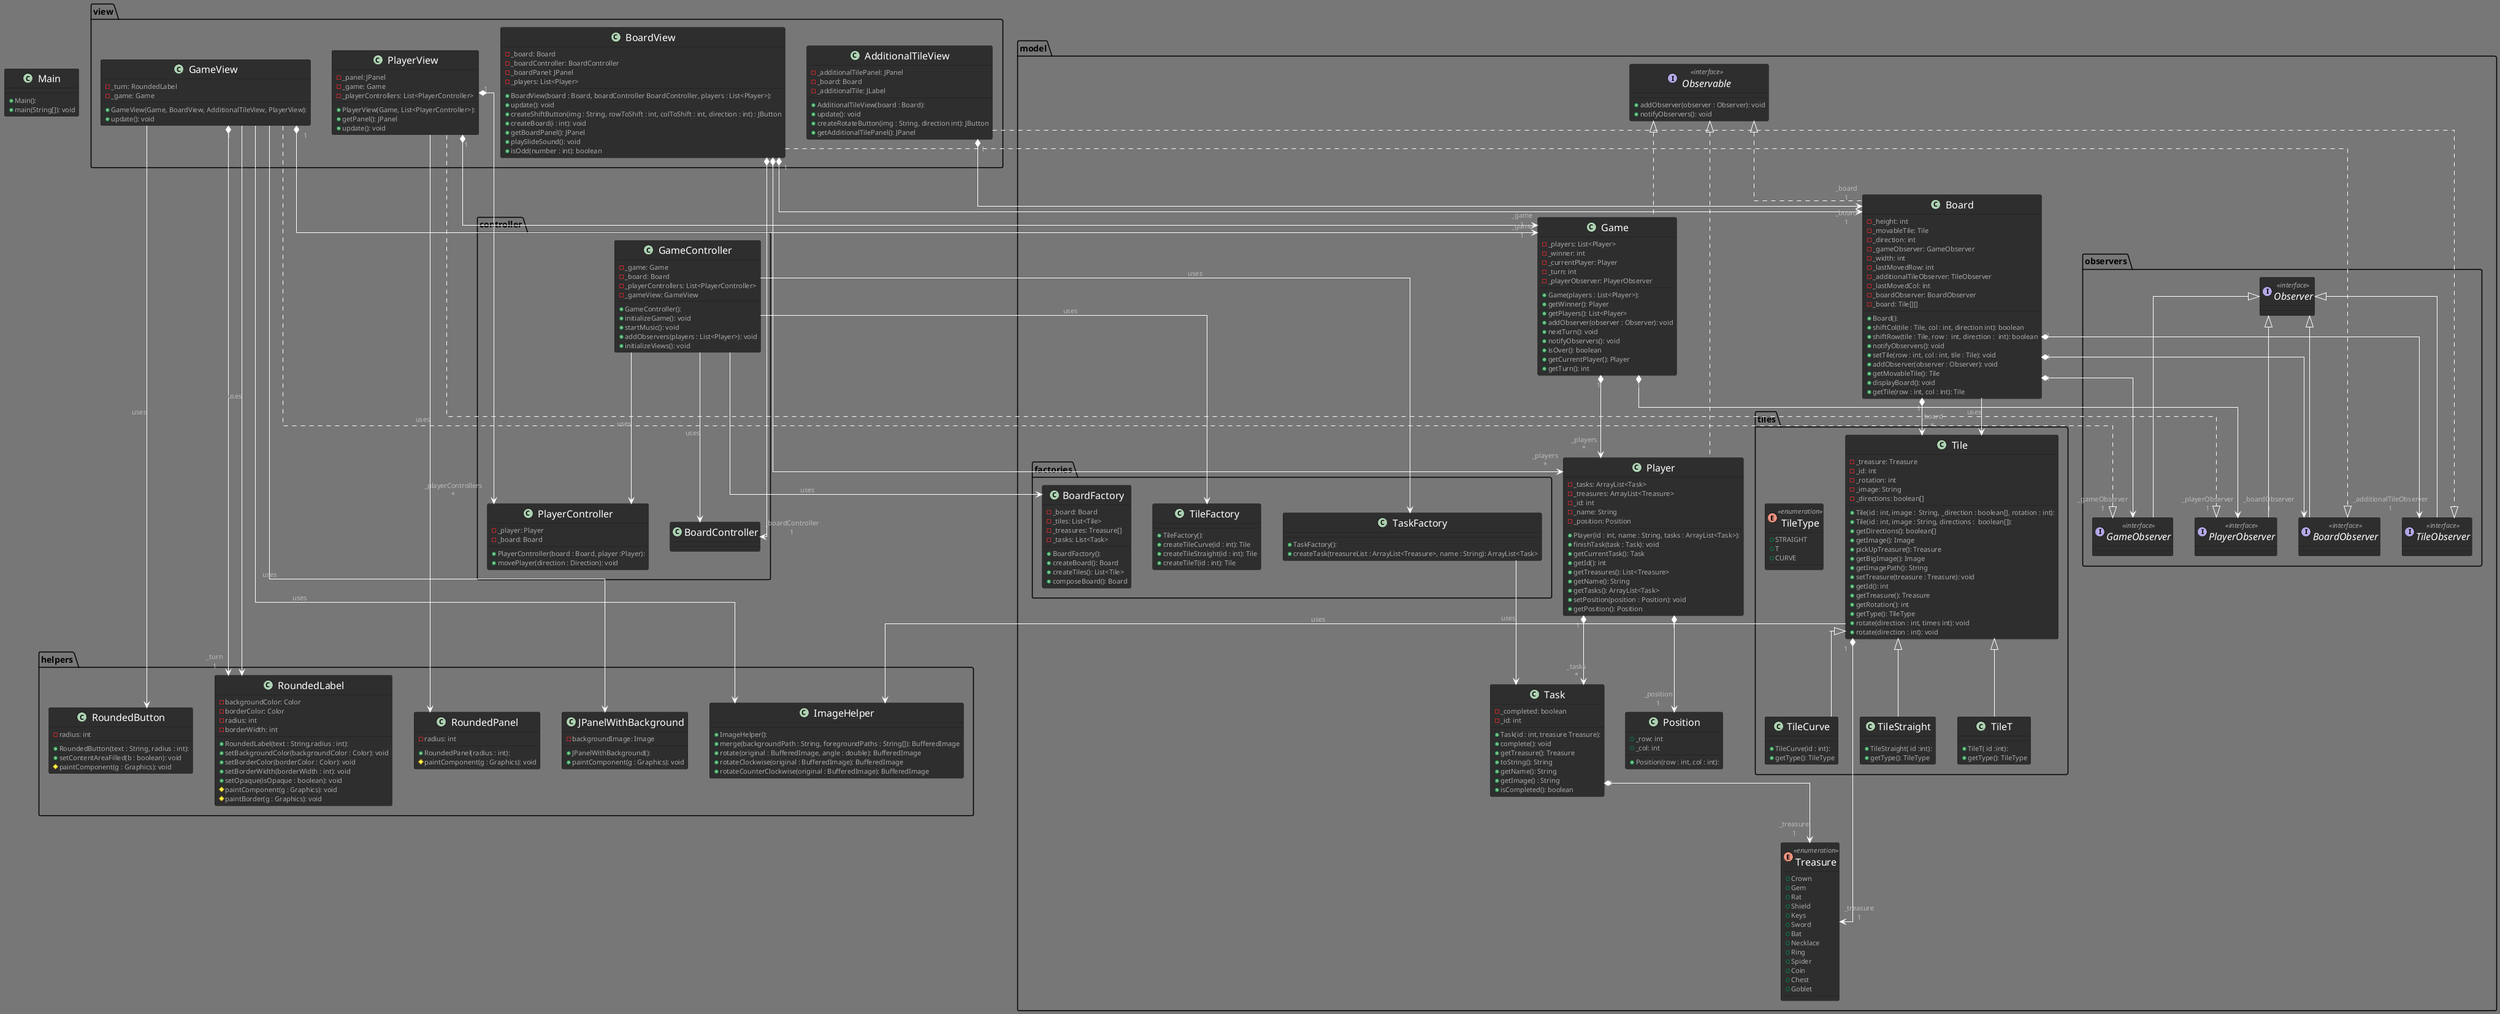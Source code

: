 @startuml
!theme reddress-darkred
skinparam linetype ortho
skinparam class {
    FontColor White
    FontSize 16
}
package helpers {
  class ImageHelper {
    + ImageHelper():
    + merge(backgroundPath : String, foregroundPaths : String[]): BufferedImage
    + rotate(original : BufferedImage, angle : double): BufferedImage
    + rotateClockwise(original : BufferedImage): BufferedImage
    + rotateCounterClockwise(original : BufferedImage): BufferedImage
  }
  class JPanelWithBackground {
    + JPanelWithBackground():
    - backgroundImage: Image
    + paintComponent(g : Graphics): void
  }
  class RoundedButton {
    + RoundedButton(text : String, radius : int):
    - radius: int
    + setContentAreaFilled(b : boolean): void
    # paintComponent(g : Graphics): void
  }
  class RoundedLabel {
    + RoundedLabel(text : String,radius : int):
    - backgroundColor: Color
    - borderColor: Color
    - radius: int
    - borderWidth: int
    + setBackgroundColor(backgroundColor : Color): void
    + setBorderColor(borderColor : Color): void
    + setBorderWidth(borderWidth : int): void
    + setOpaque(isOpaque : boolean): void
    # paintComponent(g : Graphics): void
    # paintBorder(g : Graphics): void
  }
  class RoundedPanel {
    + RoundedPanel(radius : int):
    - radius: int
    # paintComponent(g : Graphics): void
  }
}

package view {
  class AdditionalTileView
  {
    + AdditionalTileView(board : Board):
    - _additionalTilePanel: JPanel
    - _board: Board
    - _additionalTile: JLabel
    + update(): void
    + createRotateButton(img : String, direction int): JButton
    + getAdditionalTilePanel(): JPanel
  }
  class BoardView {
    + BoardView(board : Board, boardController BoardController, players : List<Player>):
    - _board: Board
    - _boardController: BoardController
    - _boardPanel: JPanel
    - _players: List<Player>
    + update(): void
    + createShiftButton(img : String, rowToShift : int, colToShift : int, direction : int) : JButton
    + createBoard(i : int): void
    + getBoardPanel(): JPanel
    + playSlideSound(): void
    + isOdd(number : int): boolean
  }
  class GameView {
    + GameView(Game, BoardView, AdditionalTileView, PlayerView):
    - _turn: RoundedLabel
    - _game: Game
    + update(): void
  }
  class PlayerView {
    + PlayerView(Game, List<PlayerController>):
    - _panel: JPanel
    - _game: Game
    - _playerControllers: List<PlayerController>
    + getPanel(): JPanel
    + update(): void
  }

}

package model {
   package observers
   {
        interface BoardObserver << interface >> extends Observer
        interface GameObserver << interface >> extends Observer
        interface PlayerObserver << interface >> extends Observer
        interface TileObserver << interface >> extends Observer
        interface Observer << interface >>
  }
  package factories {
      class TaskFactory {
        + TaskFactory():
        + createTask(treasureList : ArrayList<Treasure>, name : String): ArrayList<Task>
      }
      class TileFactory {
        + TileFactory():
        + createTileCurve(id : int): Tile
        + createTileStraight(id : int): Tile
        + createTileT(id : int): Tile
      }
      class BoardFactory {
        + BoardFactory():
        - _board: Board
        - _tiles: List<Tile>
        - _treasures: Treasure[]
        - _tasks: List<Task>
        + createBoard(): Board
        + createTiles(): List<Tile>
        + composeBoard(): Board
      }
  }
  class Board implements Observable {
    + Board():
    - _height: int
    - _movableTile: Tile
    - _direction: int
    - _gameObserver: GameObserver
    - _width: int
    - _lastMovedRow: int
    - _additionalTileObserver: TileObserver
    - _lastMovedCol: int
    - _boardObserver: BoardObserver
    - _board: Tile[][]
    + shiftCol(tile : Tile, col : int, direction int): boolean
    + shiftRow(tile : Tile, row :  int, direction :  int): boolean
    + notifyObservers(): void
    + setTile(row : int, col : int, tile : Tile): void
    + addObserver(observer : Observer): void
    + getMovableTile(): Tile
    + displayBoard(): void
    + getTile(row : int, col : int): Tile
  }
  class Game implements Observable {
    + Game(players : List<Player>):
    - _players: List<Player>
    - _winner: int
    - _currentPlayer: Player
    - _turn: int
    - _playerObserver: PlayerObserver
    + getWinner(): Player
    + getPlayers(): List<Player>
    + addObserver(observer : Observer): void
    + nextTurn(): void
    + notifyObservers(): void
    + isOver(): boolean
    + getCurrentPlayer(): Player
    + getTurn(): int
  }
  class Player implements Observable {
    + Player(id : int, name : String, tasks : ArrayList<Task>):
    - _tasks: ArrayList<Task>
    - _treasures: ArrayList<Treasure>
    - _id: int
    - _name: String
    - _position: Position
    + finishTask(task : Task): void
    + getCurrentTask(): Task
    + getId(): int
    + getTreasures(): List<Treasure>
    + getName(): String
    + getTasks(): ArrayList<Task>
    + setPosition(position : Position): void
    + getPosition(): Position
  }
  class Task {
    + Task(id : int, treasure Treasure):
    - _completed: boolean
    - _id: int
    + complete(): void
    + getTreasure(): Treasure
    + toString(): String
    + getName(): String
    + getImage() : String
    + isCompleted(): boolean
  }
  package tiles {
    class Tile {
      + Tile(id : int, image :  String, _direction : boolean[], rotation : int):
      + Tile(id : int, image : String, directions :  boolean[]):
      - _treasure: Treasure
      - _id: int
      - _rotation: int
      - _image: String
      - _directions: boolean[]
      + getDirections(): boolean[]
      + getImage(): Image
      + pickUpTreasure(): Treasure
      + getBigImage(): Image
      + getImagePath(): String
      + setTreasure(treasure : Treasure): void
      + getId(): int
      + getTreasure(): Treasure
      + getRotation(): int
      + getType(): TileType
      + rotate(direction : int, times int): void
      + rotate(direction : int): void

    }
    class TileCurve extends Tile {
      + TileCurve(id : int):
      + getType(): TileType
    }
    class TileStraight extends Tile {
      + TileStraight( id :int):
      + getType(): TileType
    }
    class TileT extends Tile {
      + TileT( id :int):
      + getType(): TileType
    }
    enum TileType << enumeration >> {
      + STRAIGHT
      + T
      + CURVE
    }
  }

  class Position
  {
    + Position(row : int, col : int):
    + _row: int
    + _col: int
  }

  enum Treasure << enumeration >> {
    + Crown
    + Gem
    + Rat
    + Shield
    + Keys
    + Sword
    + Bat
    + Necklace
    + Ring
    + Spider
    + Coin
    + Chest
    + Goblet
  }
  interface Observable << interface >> {
    + addObserver(observer : Observer): void
    + notifyObservers(): void
  }
}

package controller {
    class BoardController
    {
    }
    class GameController
    {
      + GameController():
      - _game: Game
      - _board: Board
      - _playerControllers: List<PlayerController>
      - _gameView: GameView
      + initializeGame(): void
      + startMusic(): void
      + addObservers(players : List<Player>): void
      + initializeViews(): void
    }
    class PlayerController {
      + PlayerController(board : Board, player :Player):
      - _player: Player
      - _board: Board
      + movePlayer(direction : Direction): void
    }

}

class Main {
  + Main():
  + main(String[]): void
}

BoardView            "1" *-->                     "_board\n1" Board
BoardView            "1" *-->                     "_boardController\n1" BoardController
BoardView            "1" *-->                     "_players\n*" Player
BoardView               ..^                     model.observers.BoardObserver


AdditionalTileView   "1" *-->                     "_board\n1" Board
AdditionalTileView        ..^                     model.observers.TileObserver



GameView             "1" *-->                     "_game\n1" Game
GameView             "1" *-->                     "_turn\n1" RoundedLabel
GameView              -->                         JPanelWithBackground : "uses"
GameView              -->                         RoundedButton        : "uses"
GameView              -->                         RoundedLabel         : "uses"
GameView              -->                         ImageHelper : "uses"
GameView              ..^                         model.observers.GameObserver



PlayerView           "1" *-->                     "_game\n1" Game
PlayerView           "1" *-->                     "_playerControllers\n*" PlayerController
PlayerView            -->                         RoundedPanel         : "uses"
PlayerView            ..^                         model.observers.PlayerObserver


Board                "1" *-->                     "_boardObserver\n1" model.observers.BoardObserver
Board                "1" *-->                     "_gameObserver\n1" model.observers.GameObserver
Board                "1" *-->                     "_additionalTileObserver\n1" model.observers.TileObserver
Board                "1" *-->                     "_board\n*" Tile
Board                 -->                         Tile                 : "uses"

Game                 "1" *-->                     "_players\n*" Player
Game                 "1" *-->                     "_playerObserver\n1" model.observers.PlayerObserver


Player               "1" *-->                     "_tasks\n*" Task
Player               "1" *-->                     "_position\n1" Position

Task                 "1" *-->                     "_treasure\n1" Treasure

Tile                 "1" *-->                     "_treasure\n1" Treasure
Tile                 -->                          ImageHelper : "uses"

TaskFactory           -->                         Task                 : "uses"

GameController        -->                         BoardFactory       : "uses"
GameController        -->                         TaskFactory        : "uses"
GameController        -->                         PlayerController   : "uses"
GameController        -->                         BoardController    : "uses"
GameController        -->                         TileFactory           : "uses"
@enduml